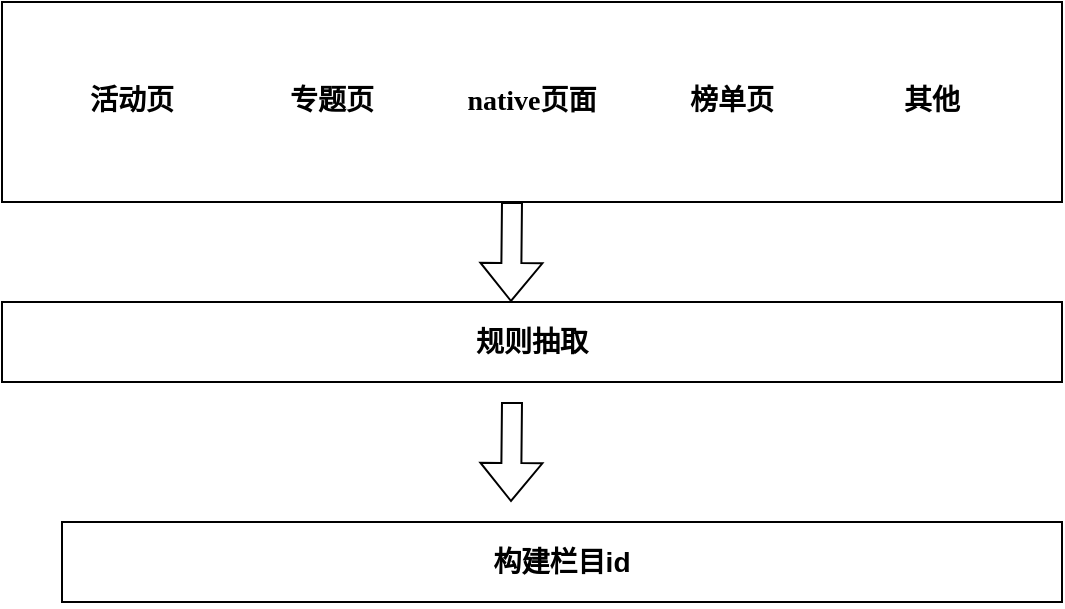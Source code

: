 <mxfile version="16.6.4" type="github">
  <diagram id="ZLGJGffp-yph2zPGGAwK" name="第 1 页">
    <mxGraphModel dx="845" dy="437" grid="1" gridSize="10" guides="1" tooltips="1" connect="1" arrows="1" fold="1" page="1" pageScale="1" pageWidth="827" pageHeight="1169" math="0" shadow="0">
      <root>
        <mxCell id="0" />
        <mxCell id="1" parent="0" />
        <mxCell id="7lG7UyvzU5045cMSKAaZ-12" value="" style="rounded=0;whiteSpace=wrap;html=1;" vertex="1" parent="1">
          <mxGeometry x="130" y="90" width="530" height="100" as="geometry" />
        </mxCell>
        <mxCell id="T-cb4IlArOU8WCy4CD7B-2" value="&lt;div class=&quot;okr-block-clipboard&quot; style=&quot;font-size: 14px&quot;&gt;&lt;/div&gt;&lt;div style=&quot;font-size: 14px&quot;&gt;活动页&lt;/div&gt;" style="rounded=0;whiteSpace=wrap;html=1;sketch=0;fontStyle=1;fontFamily=Times New Roman;fontSize=14;strokeColor=none;" parent="1" vertex="1">
          <mxGeometry x="150" y="110" width="90" height="60" as="geometry" />
        </mxCell>
        <mxCell id="T-cb4IlArOU8WCy4CD7B-7" value="&lt;div class=&quot;okr-block-clipboard&quot; style=&quot;font-size: 14px&quot;&gt;&lt;/div&gt;&lt;h3 style=&quot;font-size: 14px&quot;&gt;native页面&lt;/h3&gt;" style="rounded=0;whiteSpace=wrap;html=1;sketch=0;fontStyle=1;fontFamily=Times New Roman;fontSize=14;strokeColor=none;" parent="1" vertex="1">
          <mxGeometry x="350" y="110" width="90" height="60" as="geometry" />
        </mxCell>
        <mxCell id="T-cb4IlArOU8WCy4CD7B-8" value="&lt;div class=&quot;okr-block-clipboard&quot; style=&quot;font-size: 14px;&quot;&gt;&lt;/div&gt;&lt;div style=&quot;font-size: 14px;&quot;&gt;榜单页&lt;/div&gt;" style="rounded=0;whiteSpace=wrap;html=1;sketch=0;fontStyle=1;fontFamily=Times New Roman;fontSize=14;strokeColor=none;" parent="1" vertex="1">
          <mxGeometry x="450" y="110" width="90" height="60" as="geometry" />
        </mxCell>
        <mxCell id="7lG7UyvzU5045cMSKAaZ-1" value="&lt;div class=&quot;okr-block-clipboard&quot; style=&quot;font-size: 14px&quot;&gt;&lt;/div&gt;&lt;div style=&quot;font-size: 14px&quot;&gt;其他&lt;/div&gt;" style="rounded=0;whiteSpace=wrap;html=1;sketch=0;fontStyle=1;fontFamily=Times New Roman;fontSize=14;strokeColor=none;" vertex="1" parent="1">
          <mxGeometry x="550" y="110" width="90" height="60" as="geometry" />
        </mxCell>
        <mxCell id="7lG7UyvzU5045cMSKAaZ-2" value="&lt;h3&gt;规则抽取&lt;/h3&gt;" style="rounded=0;whiteSpace=wrap;html=1;" vertex="1" parent="1">
          <mxGeometry x="130" y="240" width="530" height="40" as="geometry" />
        </mxCell>
        <mxCell id="7lG7UyvzU5045cMSKAaZ-4" value="&lt;h3&gt;构建栏目id&lt;/h3&gt;" style="rounded=0;whiteSpace=wrap;html=1;" vertex="1" parent="1">
          <mxGeometry x="160" y="350" width="500" height="40" as="geometry" />
        </mxCell>
        <mxCell id="7lG7UyvzU5045cMSKAaZ-6" value="&lt;div class=&quot;okr-block-clipboard&quot; style=&quot;font-size: 14px&quot;&gt;&lt;/div&gt;&lt;div style=&quot;font-size: 14px&quot;&gt;专题页&lt;/div&gt;" style="rounded=0;whiteSpace=wrap;html=1;sketch=0;fontStyle=1;fontFamily=Times New Roman;fontSize=14;strokeColor=none;" vertex="1" parent="1">
          <mxGeometry x="250" y="110" width="90" height="60" as="geometry" />
        </mxCell>
        <mxCell id="7lG7UyvzU5045cMSKAaZ-7" value="" style="shape=flexArrow;endArrow=classic;html=1;rounded=0;" edge="1" parent="1">
          <mxGeometry width="50" height="50" relative="1" as="geometry">
            <mxPoint x="385" y="190" as="sourcePoint" />
            <mxPoint x="384.5" y="240" as="targetPoint" />
          </mxGeometry>
        </mxCell>
        <mxCell id="7lG7UyvzU5045cMSKAaZ-8" value="" style="shape=flexArrow;endArrow=classic;html=1;rounded=0;" edge="1" parent="1">
          <mxGeometry width="50" height="50" relative="1" as="geometry">
            <mxPoint x="385" y="290" as="sourcePoint" />
            <mxPoint x="384.5" y="340" as="targetPoint" />
          </mxGeometry>
        </mxCell>
      </root>
    </mxGraphModel>
  </diagram>
</mxfile>
